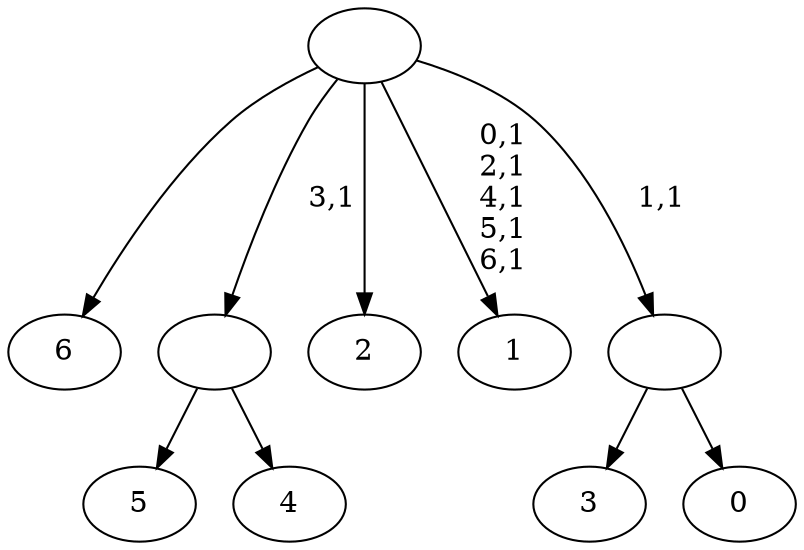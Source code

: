 digraph T {
	14 [label="6"]
	13 [label="5"]
	12 [label="4"]
	11 [label=""]
	10 [label="3"]
	9 [label="2"]
	8 [label="1"]
	2 [label="0"]
	1 [label=""]
	0 [label=""]
	11 -> 13 [label=""]
	11 -> 12 [label=""]
	1 -> 10 [label=""]
	1 -> 2 [label=""]
	0 -> 8 [label="0,1\n2,1\n4,1\n5,1\n6,1"]
	0 -> 14 [label=""]
	0 -> 11 [label="3,1"]
	0 -> 9 [label=""]
	0 -> 1 [label="1,1"]
}
